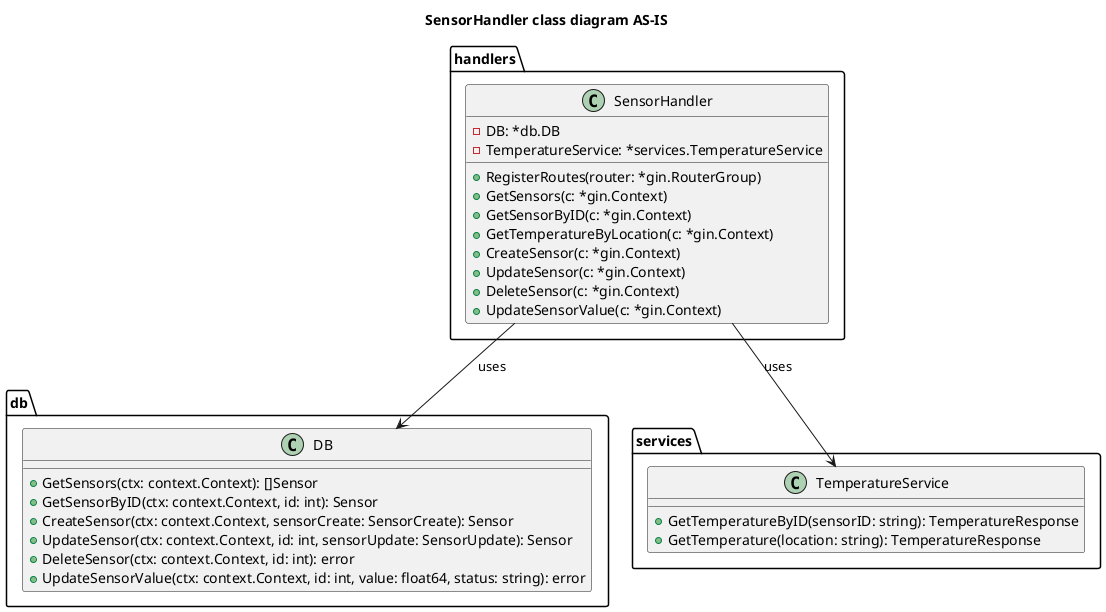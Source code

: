 @startuml

title SensorHandler class diagram AS-IS
top to bottom direction

package "handlers" {
  class SensorHandler {
    - DB: *db.DB
    - TemperatureService: *services.TemperatureService
    + RegisterRoutes(router: *gin.RouterGroup)
    + GetSensors(c: *gin.Context)
    + GetSensorByID(c: *gin.Context)
    + GetTemperatureByLocation(c: *gin.Context)
    + CreateSensor(c: *gin.Context)
    + UpdateSensor(c: *gin.Context)
    + DeleteSensor(c: *gin.Context)
    + UpdateSensorValue(c: *gin.Context)
  }
}

package "db" {
  class DB {
    + GetSensors(ctx: context.Context): []Sensor
    + GetSensorByID(ctx: context.Context, id: int): Sensor
    + CreateSensor(ctx: context.Context, sensorCreate: SensorCreate): Sensor
    + UpdateSensor(ctx: context.Context, id: int, sensorUpdate: SensorUpdate): Sensor
    + DeleteSensor(ctx: context.Context, id: int): error
    + UpdateSensorValue(ctx: context.Context, id: int, value: float64, status: string): error
  }
}

package "services" {
  class TemperatureService {
    + GetTemperatureByID(sensorID: string): TemperatureResponse
    + GetTemperature(location: string): TemperatureResponse
  }
}

handlers.SensorHandler --> db.DB : uses
handlers.SensorHandler --> services.TemperatureService : uses

@enduml

